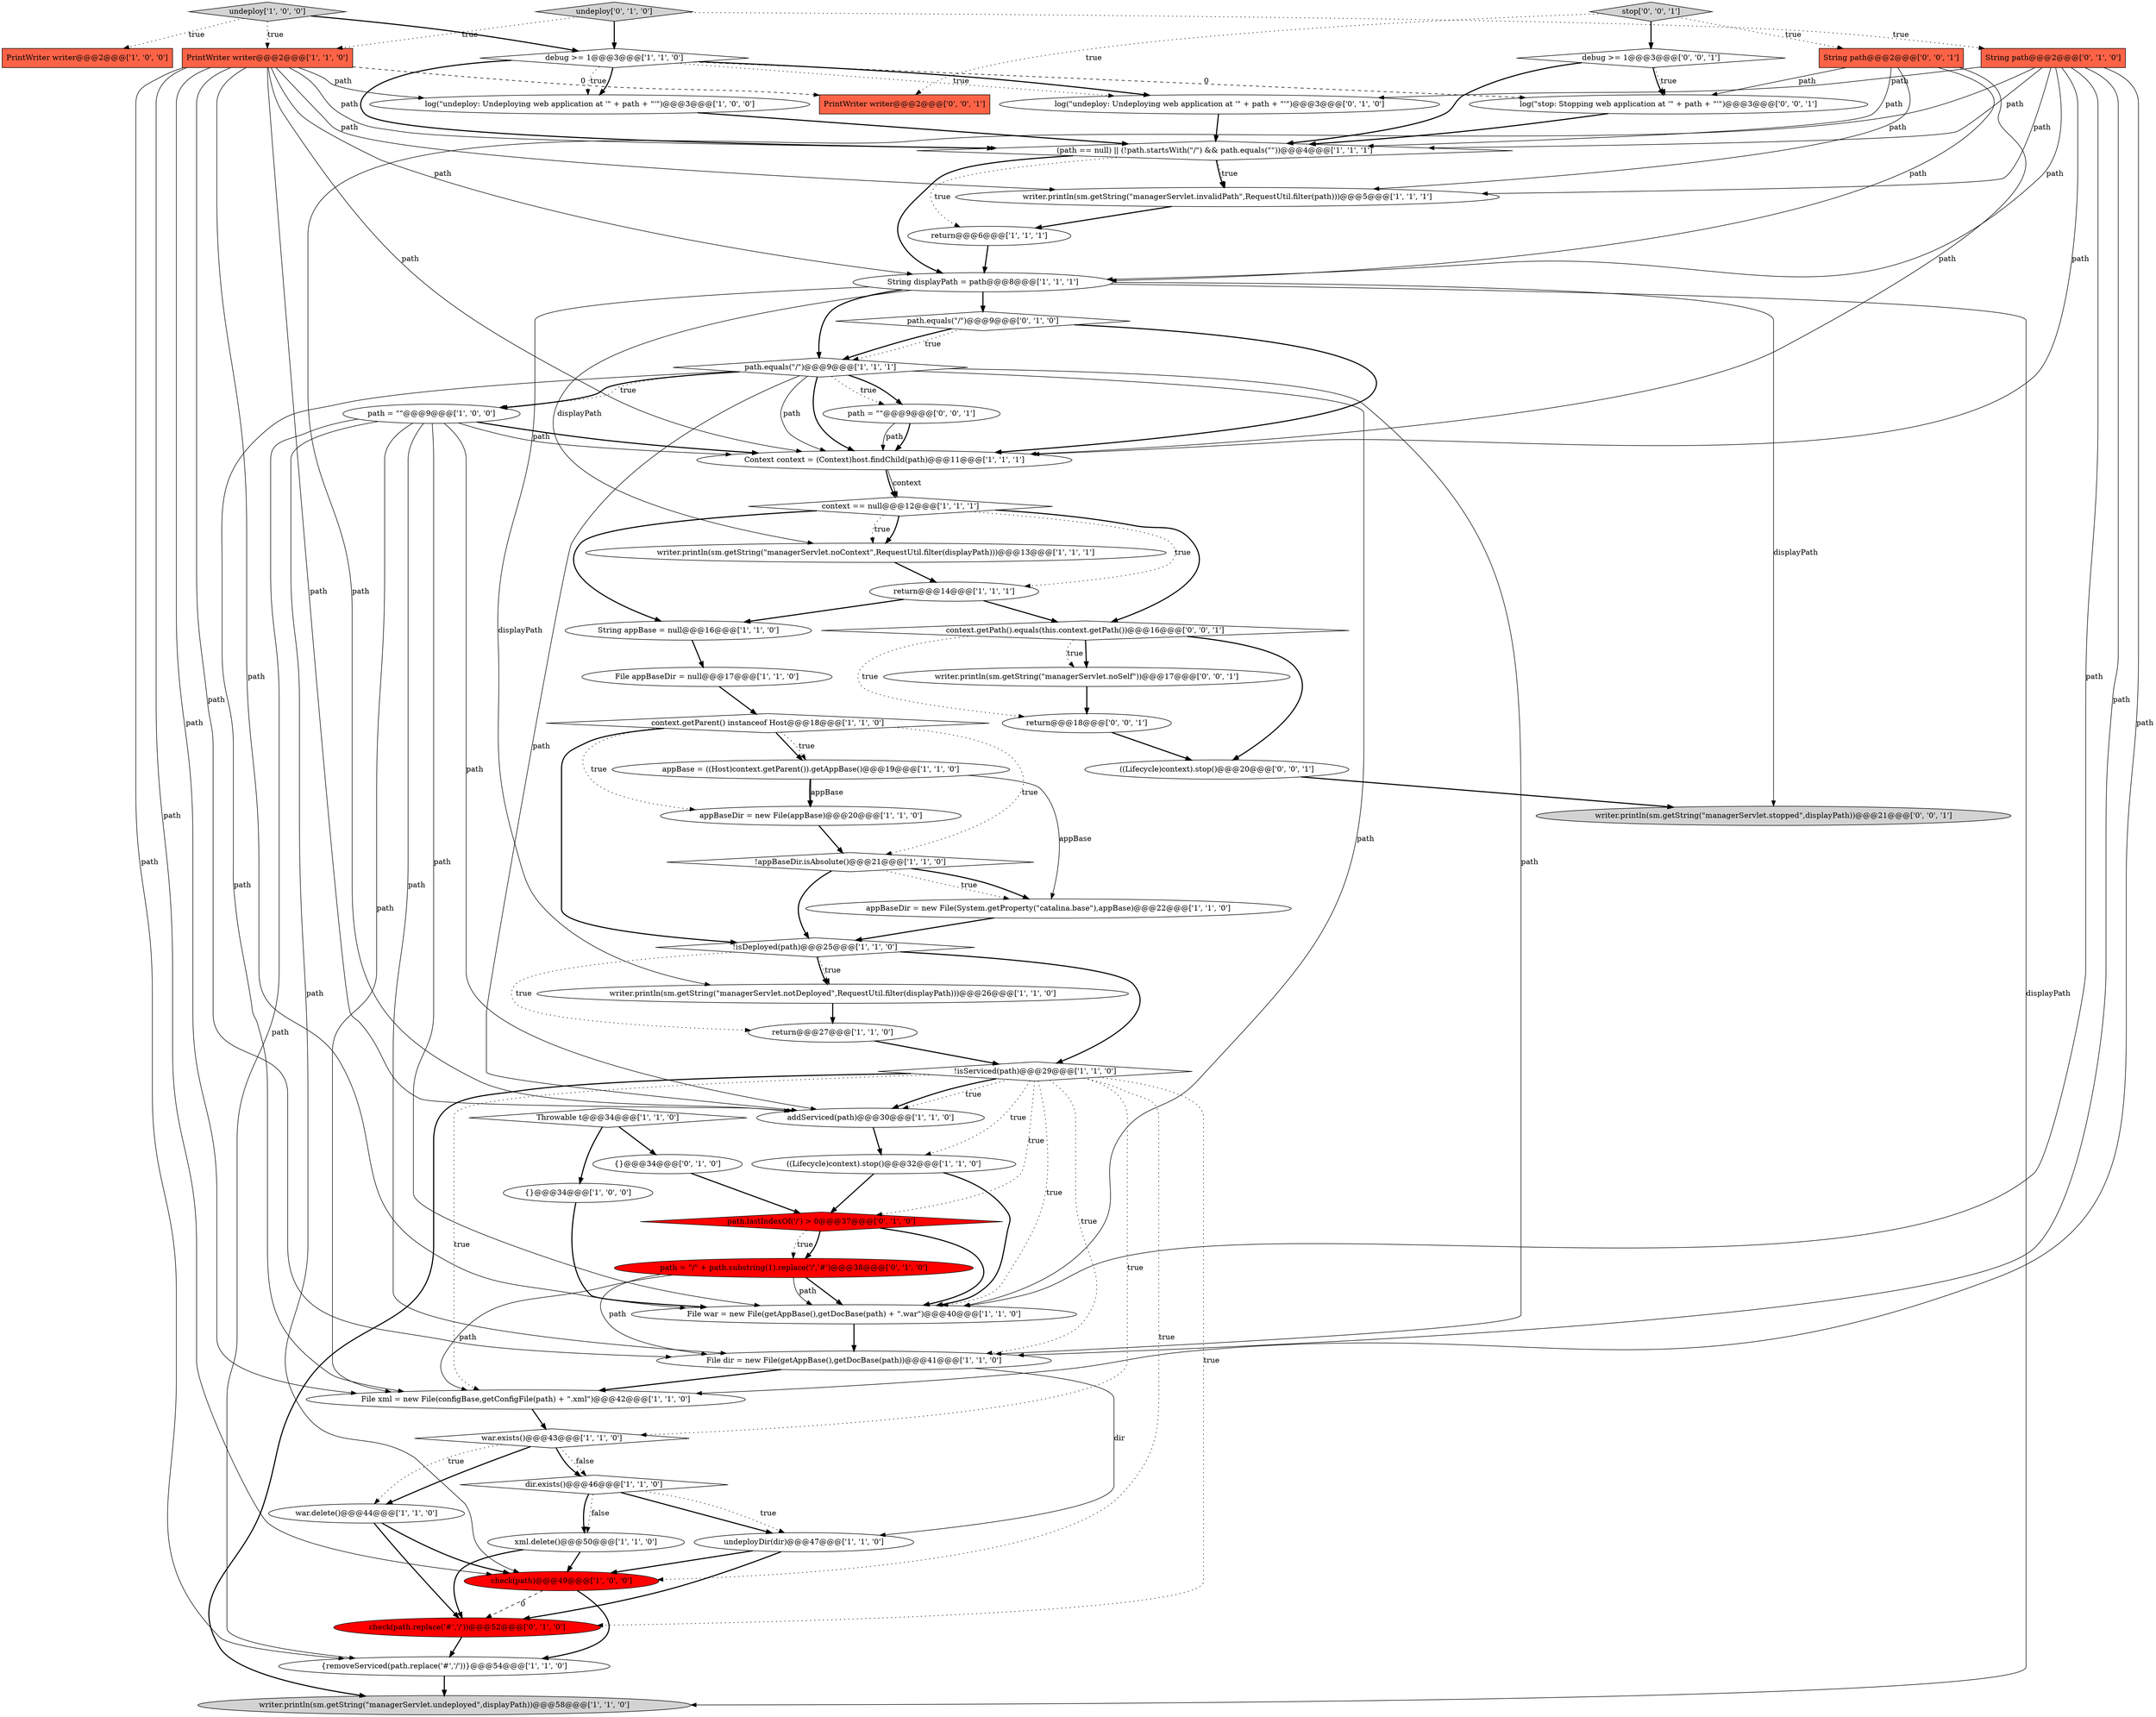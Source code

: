 digraph {
37 [style = filled, label = "String appBase = null@@@16@@@['1', '1', '0']", fillcolor = white, shape = ellipse image = "AAA0AAABBB1BBB"];
0 [style = filled, label = "writer.println(sm.getString(\"managerServlet.undeployed\",displayPath))@@@58@@@['1', '1', '0']", fillcolor = lightgray, shape = ellipse image = "AAA0AAABBB1BBB"];
5 [style = filled, label = "Context context = (Context)host.findChild(path)@@@11@@@['1', '1', '1']", fillcolor = white, shape = ellipse image = "AAA0AAABBB1BBB"];
31 [style = filled, label = "dir.exists()@@@46@@@['1', '1', '0']", fillcolor = white, shape = diamond image = "AAA0AAABBB1BBB"];
44 [style = filled, label = "String path@@@2@@@['0', '1', '0']", fillcolor = tomato, shape = box image = "AAA0AAABBB2BBB"];
11 [style = filled, label = "!appBaseDir.isAbsolute()@@@21@@@['1', '1', '0']", fillcolor = white, shape = diamond image = "AAA0AAABBB1BBB"];
53 [style = filled, label = "context.getPath().equals(this.context.getPath())@@@16@@@['0', '0', '1']", fillcolor = white, shape = diamond image = "AAA0AAABBB3BBB"];
51 [style = filled, label = "PrintWriter writer@@@2@@@['0', '0', '1']", fillcolor = tomato, shape = box image = "AAA0AAABBB3BBB"];
59 [style = filled, label = "return@@@18@@@['0', '0', '1']", fillcolor = white, shape = ellipse image = "AAA0AAABBB3BBB"];
32 [style = filled, label = "!isServiced(path)@@@29@@@['1', '1', '0']", fillcolor = white, shape = diamond image = "AAA0AAABBB1BBB"];
17 [style = filled, label = "check(path)@@@49@@@['1', '0', '0']", fillcolor = red, shape = ellipse image = "AAA1AAABBB1BBB"];
1 [style = filled, label = "xml.delete()@@@50@@@['1', '1', '0']", fillcolor = white, shape = ellipse image = "AAA0AAABBB1BBB"];
56 [style = filled, label = "stop['0', '0', '1']", fillcolor = lightgray, shape = diamond image = "AAA0AAABBB3BBB"];
35 [style = filled, label = "path.equals(\"/\")@@@9@@@['1', '1', '1']", fillcolor = white, shape = diamond image = "AAA0AAABBB1BBB"];
50 [style = filled, label = "String path@@@2@@@['0', '0', '1']", fillcolor = tomato, shape = box image = "AAA0AAABBB3BBB"];
13 [style = filled, label = "PrintWriter writer@@@2@@@['1', '1', '0']", fillcolor = tomato, shape = box image = "AAA0AAABBB1BBB"];
12 [style = filled, label = "writer.println(sm.getString(\"managerServlet.invalidPath\",RequestUtil.filter(path)))@@@5@@@['1', '1', '1']", fillcolor = white, shape = ellipse image = "AAA0AAABBB1BBB"];
25 [style = filled, label = "File appBaseDir = null@@@17@@@['1', '1', '0']", fillcolor = white, shape = ellipse image = "AAA0AAABBB1BBB"];
54 [style = filled, label = "writer.println(sm.getString(\"managerServlet.noSelf\"))@@@17@@@['0', '0', '1']", fillcolor = white, shape = ellipse image = "AAA0AAABBB3BBB"];
42 [style = filled, label = "check(path.replace('#','/'))@@@52@@@['0', '1', '0']", fillcolor = red, shape = ellipse image = "AAA1AAABBB2BBB"];
10 [style = filled, label = "PrintWriter writer@@@2@@@['1', '0', '0']", fillcolor = tomato, shape = box image = "AAA0AAABBB1BBB"];
16 [style = filled, label = "context.getParent() instanceof Host@@@18@@@['1', '1', '0']", fillcolor = white, shape = diamond image = "AAA0AAABBB1BBB"];
36 [style = filled, label = "File xml = new File(configBase,getConfigFile(path) + \".xml\")@@@42@@@['1', '1', '0']", fillcolor = white, shape = ellipse image = "AAA0AAABBB1BBB"];
55 [style = filled, label = "log(\"stop: Stopping web application at '\" + path + \"'\")@@@3@@@['0', '0', '1']", fillcolor = white, shape = ellipse image = "AAA0AAABBB3BBB"];
4 [style = filled, label = "context == null@@@12@@@['1', '1', '1']", fillcolor = white, shape = diamond image = "AAA0AAABBB1BBB"];
41 [style = filled, label = "path = \"/\" + path.substring(1).replace('/','#')@@@38@@@['0', '1', '0']", fillcolor = red, shape = ellipse image = "AAA1AAABBB2BBB"];
40 [style = filled, label = "debug >= 1@@@3@@@['1', '1', '0']", fillcolor = white, shape = diamond image = "AAA0AAABBB1BBB"];
14 [style = filled, label = "{}@@@34@@@['1', '0', '0']", fillcolor = white, shape = ellipse image = "AAA0AAABBB1BBB"];
46 [style = filled, label = "{}@@@34@@@['0', '1', '0']", fillcolor = white, shape = ellipse image = "AAA0AAABBB2BBB"];
58 [style = filled, label = "path = \"\"@@@9@@@['0', '0', '1']", fillcolor = white, shape = ellipse image = "AAA0AAABBB3BBB"];
3 [style = filled, label = "{removeServiced(path.replace('#','/'))}@@@54@@@['1', '1', '0']", fillcolor = white, shape = ellipse image = "AAA0AAABBB1BBB"];
48 [style = filled, label = "path.equals(\"/\")@@@9@@@['0', '1', '0']", fillcolor = white, shape = diamond image = "AAA0AAABBB2BBB"];
29 [style = filled, label = "File dir = new File(getAppBase(),getDocBase(path))@@@41@@@['1', '1', '0']", fillcolor = white, shape = ellipse image = "AAA0AAABBB1BBB"];
30 [style = filled, label = "log(\"undeploy: Undeploying web application at '\" + path + \"'\")@@@3@@@['1', '0', '0']", fillcolor = white, shape = ellipse image = "AAA0AAABBB1BBB"];
27 [style = filled, label = "path = \"\"@@@9@@@['1', '0', '0']", fillcolor = white, shape = ellipse image = "AAA0AAABBB1BBB"];
28 [style = filled, label = "writer.println(sm.getString(\"managerServlet.notDeployed\",RequestUtil.filter(displayPath)))@@@26@@@['1', '1', '0']", fillcolor = white, shape = ellipse image = "AAA0AAABBB1BBB"];
15 [style = filled, label = "String displayPath = path@@@8@@@['1', '1', '1']", fillcolor = white, shape = ellipse image = "AAA0AAABBB1BBB"];
47 [style = filled, label = "path.lastIndexOf('/') > 0@@@37@@@['0', '1', '0']", fillcolor = red, shape = diamond image = "AAA1AAABBB2BBB"];
23 [style = filled, label = "appBaseDir = new File(appBase)@@@20@@@['1', '1', '0']", fillcolor = white, shape = ellipse image = "AAA0AAABBB1BBB"];
34 [style = filled, label = "undeploy['1', '0', '0']", fillcolor = lightgray, shape = diamond image = "AAA0AAABBB1BBB"];
39 [style = filled, label = "addServiced(path)@@@30@@@['1', '1', '0']", fillcolor = white, shape = ellipse image = "AAA0AAABBB1BBB"];
49 [style = filled, label = "debug >= 1@@@3@@@['0', '0', '1']", fillcolor = white, shape = diamond image = "AAA0AAABBB3BBB"];
33 [style = filled, label = "return@@@6@@@['1', '1', '1']", fillcolor = white, shape = ellipse image = "AAA0AAABBB1BBB"];
8 [style = filled, label = "File war = new File(getAppBase(),getDocBase(path) + \".war\")@@@40@@@['1', '1', '0']", fillcolor = white, shape = ellipse image = "AAA0AAABBB1BBB"];
6 [style = filled, label = "return@@@14@@@['1', '1', '1']", fillcolor = white, shape = ellipse image = "AAA0AAABBB1BBB"];
22 [style = filled, label = "Throwable t@@@34@@@['1', '1', '0']", fillcolor = white, shape = diamond image = "AAA0AAABBB1BBB"];
20 [style = filled, label = "undeployDir(dir)@@@47@@@['1', '1', '0']", fillcolor = white, shape = ellipse image = "AAA0AAABBB1BBB"];
19 [style = filled, label = "war.delete()@@@44@@@['1', '1', '0']", fillcolor = white, shape = ellipse image = "AAA0AAABBB1BBB"];
21 [style = filled, label = "war.exists()@@@43@@@['1', '1', '0']", fillcolor = white, shape = diamond image = "AAA0AAABBB1BBB"];
2 [style = filled, label = "appBaseDir = new File(System.getProperty(\"catalina.base\"),appBase)@@@22@@@['1', '1', '0']", fillcolor = white, shape = ellipse image = "AAA0AAABBB1BBB"];
38 [style = filled, label = "(path == null) || (!path.startsWith(\"/\") && path.equals(\"\"))@@@4@@@['1', '1', '1']", fillcolor = white, shape = diamond image = "AAA0AAABBB1BBB"];
7 [style = filled, label = "appBase = ((Host)context.getParent()).getAppBase()@@@19@@@['1', '1', '0']", fillcolor = white, shape = ellipse image = "AAA0AAABBB1BBB"];
9 [style = filled, label = "writer.println(sm.getString(\"managerServlet.noContext\",RequestUtil.filter(displayPath)))@@@13@@@['1', '1', '1']", fillcolor = white, shape = ellipse image = "AAA0AAABBB1BBB"];
26 [style = filled, label = "((Lifecycle)context).stop()@@@32@@@['1', '1', '0']", fillcolor = white, shape = ellipse image = "AAA0AAABBB1BBB"];
57 [style = filled, label = "writer.println(sm.getString(\"managerServlet.stopped\",displayPath))@@@21@@@['0', '0', '1']", fillcolor = lightgray, shape = ellipse image = "AAA0AAABBB3BBB"];
43 [style = filled, label = "log(\"undeploy: Undeploying web application at '\" + path + \"'\")@@@3@@@['0', '1', '0']", fillcolor = white, shape = ellipse image = "AAA0AAABBB2BBB"];
18 [style = filled, label = "!isDeployed(path)@@@25@@@['1', '1', '0']", fillcolor = white, shape = diamond image = "AAA0AAABBB1BBB"];
52 [style = filled, label = "((Lifecycle)context).stop()@@@20@@@['0', '0', '1']", fillcolor = white, shape = ellipse image = "AAA0AAABBB3BBB"];
45 [style = filled, label = "undeploy['0', '1', '0']", fillcolor = lightgray, shape = diamond image = "AAA0AAABBB2BBB"];
24 [style = filled, label = "return@@@27@@@['1', '1', '0']", fillcolor = white, shape = ellipse image = "AAA0AAABBB1BBB"];
15->28 [style = solid, label="displayPath"];
13->39 [style = solid, label="path"];
4->53 [style = bold, label=""];
49->55 [style = dotted, label="true"];
13->12 [style = solid, label="path"];
41->36 [style = solid, label="path"];
41->8 [style = bold, label=""];
32->0 [style = bold, label=""];
24->32 [style = bold, label=""];
16->7 [style = bold, label=""];
13->15 [style = solid, label="path"];
38->12 [style = bold, label=""];
44->5 [style = solid, label="path"];
53->59 [style = dotted, label="true"];
27->8 [style = solid, label="path"];
13->30 [style = solid, label="path"];
31->1 [style = bold, label=""];
48->35 [style = bold, label=""];
53->54 [style = bold, label=""];
40->38 [style = bold, label=""];
38->15 [style = bold, label=""];
40->43 [style = dotted, label="true"];
9->6 [style = bold, label=""];
49->55 [style = bold, label=""];
16->7 [style = dotted, label="true"];
11->2 [style = dotted, label="true"];
44->39 [style = solid, label="path"];
32->42 [style = dotted, label="true"];
44->15 [style = solid, label="path"];
32->8 [style = dotted, label="true"];
21->31 [style = bold, label=""];
50->12 [style = solid, label="path"];
35->39 [style = solid, label="path"];
27->36 [style = solid, label="path"];
13->51 [style = dashed, label="0"];
35->36 [style = solid, label="path"];
18->32 [style = bold, label=""];
42->3 [style = bold, label=""];
7->2 [style = solid, label="appBase"];
32->17 [style = dotted, label="true"];
27->5 [style = bold, label=""];
31->20 [style = bold, label=""];
40->55 [style = dashed, label="0"];
31->1 [style = dotted, label="false"];
38->33 [style = dotted, label="true"];
29->36 [style = bold, label=""];
19->42 [style = bold, label=""];
38->12 [style = dotted, label="true"];
34->13 [style = dotted, label="true"];
22->46 [style = bold, label=""];
21->19 [style = bold, label=""];
58->5 [style = solid, label="path"];
33->15 [style = bold, label=""];
53->52 [style = bold, label=""];
26->47 [style = bold, label=""];
41->8 [style = solid, label="path"];
40->30 [style = dotted, label="true"];
2->18 [style = bold, label=""];
1->42 [style = bold, label=""];
49->38 [style = bold, label=""];
55->38 [style = bold, label=""];
27->39 [style = solid, label="path"];
35->5 [style = solid, label="path"];
45->44 [style = dotted, label="true"];
32->36 [style = dotted, label="true"];
18->28 [style = bold, label=""];
39->26 [style = bold, label=""];
15->35 [style = bold, label=""];
11->18 [style = bold, label=""];
3->0 [style = bold, label=""];
1->17 [style = bold, label=""];
13->17 [style = solid, label="path"];
35->5 [style = bold, label=""];
6->53 [style = bold, label=""];
47->41 [style = dotted, label="true"];
15->9 [style = solid, label="displayPath"];
32->47 [style = dotted, label="true"];
7->23 [style = bold, label=""];
12->33 [style = bold, label=""];
47->41 [style = bold, label=""];
28->24 [style = bold, label=""];
54->59 [style = bold, label=""];
14->8 [style = bold, label=""];
48->5 [style = bold, label=""];
22->14 [style = bold, label=""];
16->11 [style = dotted, label="true"];
4->9 [style = bold, label=""];
16->18 [style = bold, label=""];
56->50 [style = dotted, label="true"];
34->40 [style = bold, label=""];
37->25 [style = bold, label=""];
34->10 [style = dotted, label="true"];
18->24 [style = dotted, label="true"];
44->38 [style = solid, label="path"];
35->8 [style = solid, label="path"];
26->8 [style = bold, label=""];
19->17 [style = bold, label=""];
17->42 [style = dashed, label="0"];
25->16 [style = bold, label=""];
15->57 [style = solid, label="displayPath"];
13->8 [style = solid, label="path"];
35->58 [style = dotted, label="true"];
15->0 [style = solid, label="displayPath"];
6->37 [style = bold, label=""];
45->13 [style = dotted, label="true"];
5->4 [style = solid, label="context"];
43->38 [style = bold, label=""];
44->29 [style = solid, label="path"];
5->4 [style = bold, label=""];
27->3 [style = solid, label="path"];
35->58 [style = bold, label=""];
17->3 [style = bold, label=""];
15->48 [style = bold, label=""];
20->42 [style = bold, label=""];
7->23 [style = solid, label="appBase"];
48->35 [style = dotted, label="true"];
40->30 [style = bold, label=""];
32->39 [style = bold, label=""];
32->29 [style = dotted, label="true"];
40->43 [style = bold, label=""];
23->11 [style = bold, label=""];
50->15 [style = solid, label="path"];
45->40 [style = bold, label=""];
4->6 [style = dotted, label="true"];
44->43 [style = solid, label="path"];
30->38 [style = bold, label=""];
35->27 [style = bold, label=""];
20->17 [style = bold, label=""];
32->21 [style = dotted, label="true"];
56->49 [style = bold, label=""];
13->36 [style = solid, label="path"];
47->8 [style = bold, label=""];
32->39 [style = dotted, label="true"];
21->31 [style = dotted, label="false"];
59->52 [style = bold, label=""];
13->5 [style = solid, label="path"];
44->8 [style = solid, label="path"];
41->29 [style = solid, label="path"];
50->5 [style = solid, label="path"];
29->20 [style = solid, label="dir"];
46->47 [style = bold, label=""];
31->20 [style = dotted, label="true"];
16->23 [style = dotted, label="true"];
35->29 [style = solid, label="path"];
11->2 [style = bold, label=""];
36->21 [style = bold, label=""];
35->27 [style = dotted, label="true"];
56->51 [style = dotted, label="true"];
4->37 [style = bold, label=""];
50->38 [style = solid, label="path"];
27->17 [style = solid, label="path"];
13->29 [style = solid, label="path"];
44->12 [style = solid, label="path"];
18->28 [style = dotted, label="true"];
21->19 [style = dotted, label="true"];
58->5 [style = bold, label=""];
13->38 [style = solid, label="path"];
32->26 [style = dotted, label="true"];
53->54 [style = dotted, label="true"];
4->9 [style = dotted, label="true"];
52->57 [style = bold, label=""];
13->3 [style = solid, label="path"];
50->55 [style = solid, label="path"];
8->29 [style = bold, label=""];
44->36 [style = solid, label="path"];
27->5 [style = solid, label="path"];
27->29 [style = solid, label="path"];
}
